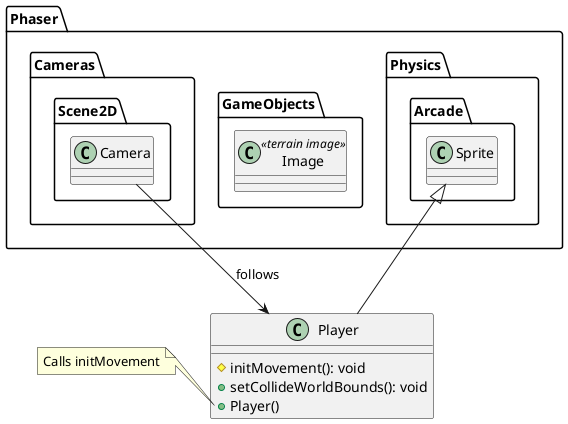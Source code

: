 @startuml Version 0.1.0

class Player extends Phaser.Physics.Arcade.Sprite {
    # initMovement(): void
    + setCollideWorldBounds(): void
    + Player()
}

note left of Player::Player
    Calls initMovement
end note

class Phaser.GameObjects.Image <<terrain image>>
class Phaser.Cameras.Scene2D.Camera

Phaser.Cameras.Scene2D.Camera --> Player: follows

@enduml